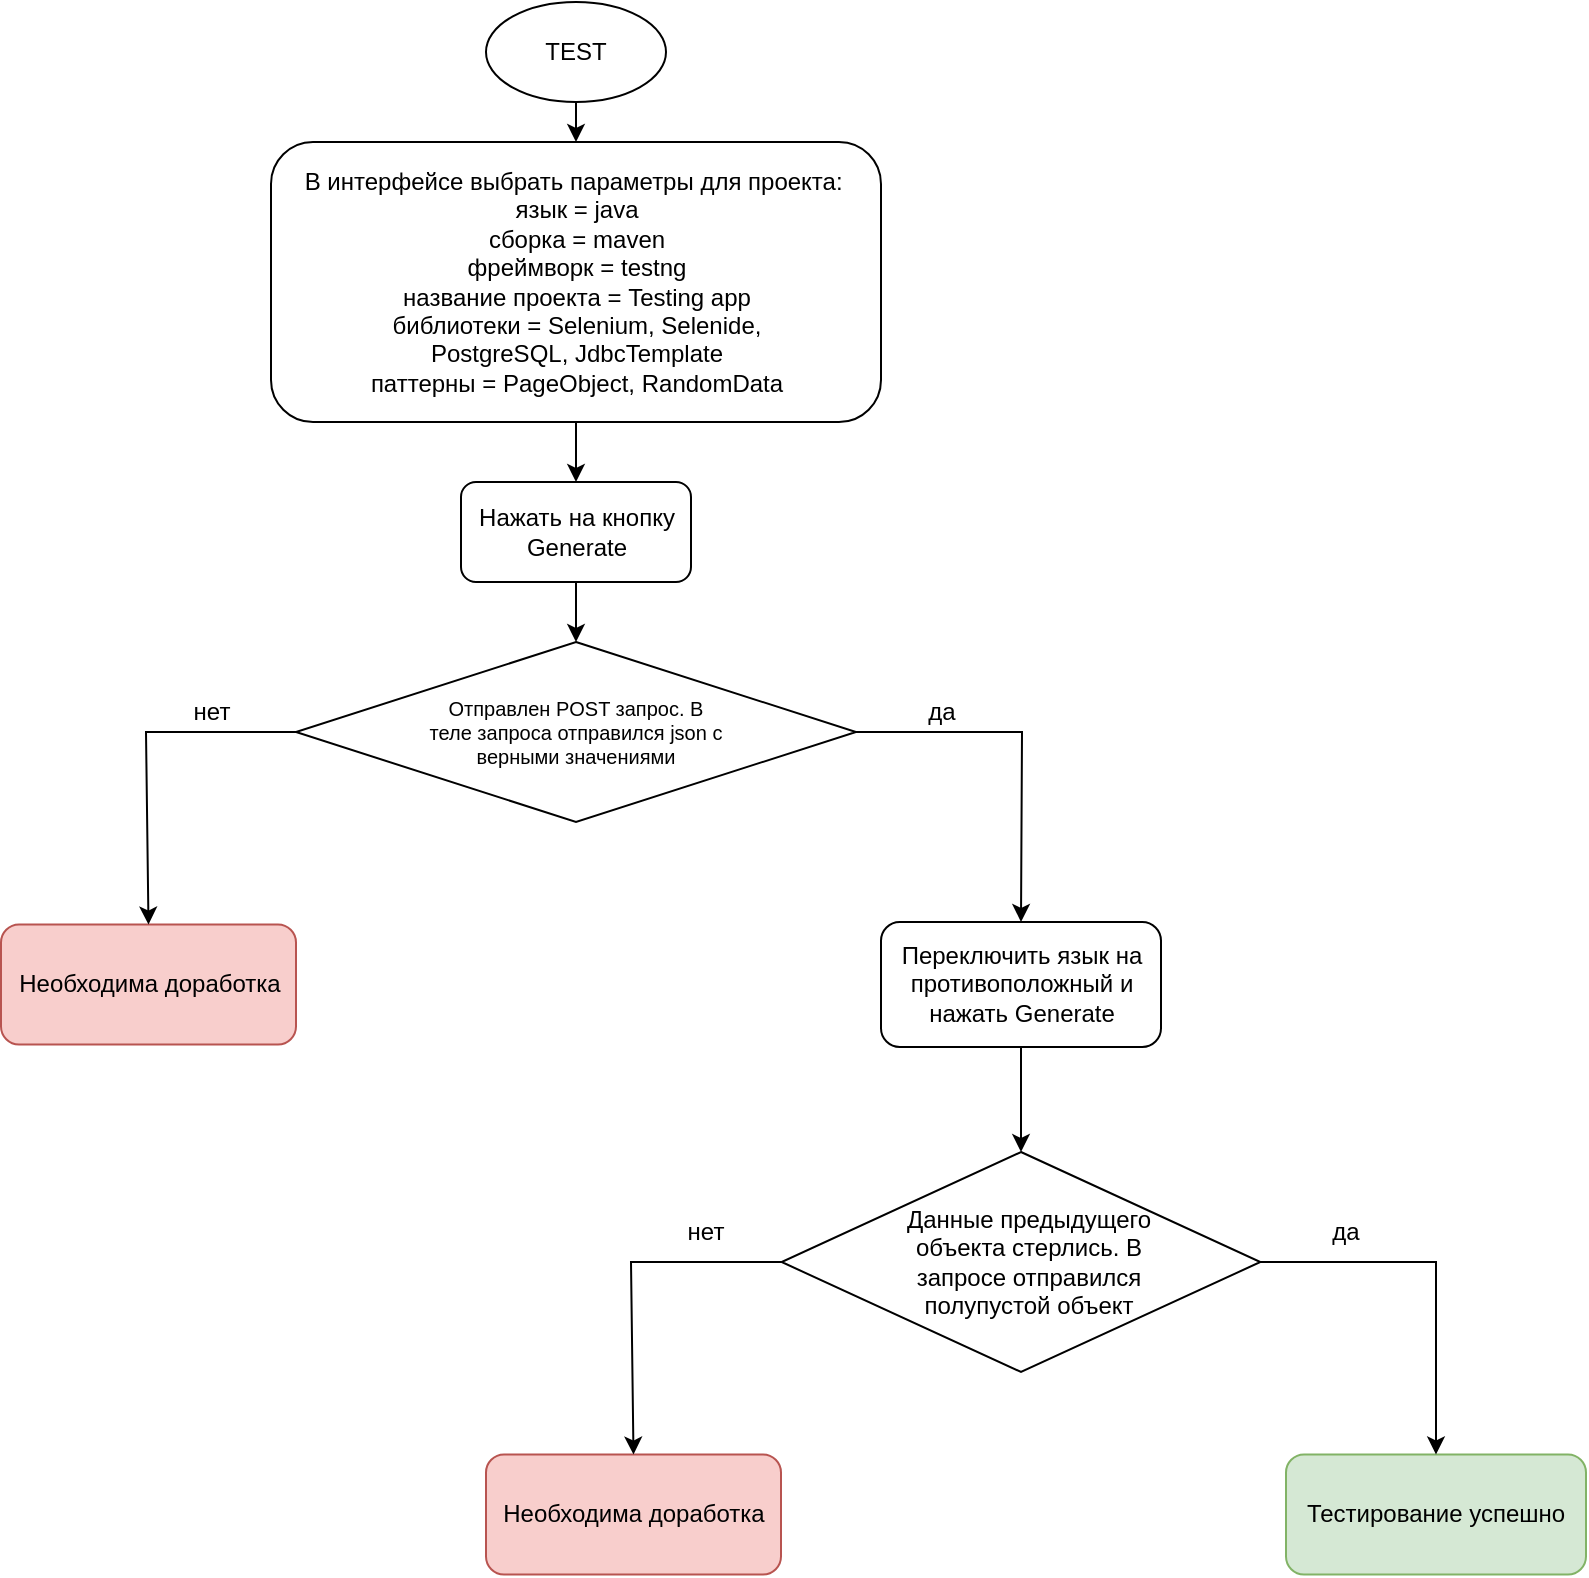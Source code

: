 <mxfile version="24.2.7" type="github">
  <diagram name="Страница — 1" id="Xx0sGM4smdRxmZy-ek6D">
    <mxGraphModel dx="1750" dy="928" grid="1" gridSize="10" guides="1" tooltips="1" connect="1" arrows="1" fold="1" page="1" pageScale="1" pageWidth="827" pageHeight="1169" math="0" shadow="0">
      <root>
        <mxCell id="0" />
        <mxCell id="1" parent="0" />
        <mxCell id="c2bBfgOg52leXhFwJ51y-1" value="TEST" style="ellipse;whiteSpace=wrap;html=1;" vertex="1" parent="1">
          <mxGeometry x="320" y="110" width="90" height="50" as="geometry" />
        </mxCell>
        <mxCell id="c2bBfgOg52leXhFwJ51y-2" value="В интерфейсе выбрать параметры для проекта:&amp;nbsp;&lt;br&gt;язык = java&lt;div&gt;сборка = maven&lt;/div&gt;&lt;div&gt;фреймворк = testng&lt;/div&gt;&lt;div&gt;название проекта = Testing app&lt;/div&gt;&lt;div&gt;библиотеки = Selenium, Selenide, PostgreSQL,&amp;nbsp;JdbcTemplate&lt;/div&gt;&lt;div&gt;паттерны = PageObject, RandomData&lt;/div&gt;" style="rounded=1;whiteSpace=wrap;html=1;" vertex="1" parent="1">
          <mxGeometry x="212.5" y="180" width="305" height="140" as="geometry" />
        </mxCell>
        <mxCell id="c2bBfgOg52leXhFwJ51y-3" value="Нажать на кнопку&lt;div&gt;Generate&lt;/div&gt;" style="rounded=1;whiteSpace=wrap;html=1;" vertex="1" parent="1">
          <mxGeometry x="307.5" y="350" width="115" height="50" as="geometry" />
        </mxCell>
        <mxCell id="c2bBfgOg52leXhFwJ51y-4" value="" style="endArrow=classic;html=1;rounded=0;exitX=0.5;exitY=1;exitDx=0;exitDy=0;entryX=0.5;entryY=0;entryDx=0;entryDy=0;" edge="1" parent="1" source="c2bBfgOg52leXhFwJ51y-1" target="c2bBfgOg52leXhFwJ51y-2">
          <mxGeometry width="50" height="50" relative="1" as="geometry">
            <mxPoint x="350" y="310" as="sourcePoint" />
            <mxPoint x="400" y="260" as="targetPoint" />
          </mxGeometry>
        </mxCell>
        <mxCell id="c2bBfgOg52leXhFwJ51y-5" value="" style="endArrow=classic;html=1;rounded=0;exitX=0.5;exitY=1;exitDx=0;exitDy=0;entryX=0.5;entryY=0;entryDx=0;entryDy=0;" edge="1" parent="1" source="c2bBfgOg52leXhFwJ51y-2" target="c2bBfgOg52leXhFwJ51y-3">
          <mxGeometry width="50" height="50" relative="1" as="geometry">
            <mxPoint x="350" y="390" as="sourcePoint" />
            <mxPoint x="400" y="340" as="targetPoint" />
          </mxGeometry>
        </mxCell>
        <mxCell id="c2bBfgOg52leXhFwJ51y-6" value="&lt;div style=&quot;font-size: 10px;&quot;&gt;&lt;br&gt;&lt;/div&gt;" style="rhombus;whiteSpace=wrap;html=1;" vertex="1" parent="1">
          <mxGeometry x="225" y="430" width="280" height="90" as="geometry" />
        </mxCell>
        <mxCell id="c2bBfgOg52leXhFwJ51y-7" value="&lt;div style=&quot;font-size: 10px;&quot;&gt;Отправлен POST запрос. В теле запроса отправился json с верными значениями&lt;/div&gt;" style="text;html=1;align=center;verticalAlign=middle;whiteSpace=wrap;rounded=0;" vertex="1" parent="1">
          <mxGeometry x="290" y="460" width="150" height="30" as="geometry" />
        </mxCell>
        <mxCell id="c2bBfgOg52leXhFwJ51y-8" value="" style="endArrow=classic;html=1;rounded=0;exitX=0.5;exitY=1;exitDx=0;exitDy=0;entryX=0.5;entryY=0;entryDx=0;entryDy=0;" edge="1" parent="1" source="c2bBfgOg52leXhFwJ51y-3" target="c2bBfgOg52leXhFwJ51y-6">
          <mxGeometry width="50" height="50" relative="1" as="geometry">
            <mxPoint x="340" y="380" as="sourcePoint" />
            <mxPoint x="390" y="330" as="targetPoint" />
          </mxGeometry>
        </mxCell>
        <mxCell id="c2bBfgOg52leXhFwJ51y-9" value="Переключить язык на противоположный и нажать Generate" style="rounded=1;whiteSpace=wrap;html=1;" vertex="1" parent="1">
          <mxGeometry x="517.5" y="570" width="140" height="62.5" as="geometry" />
        </mxCell>
        <mxCell id="c2bBfgOg52leXhFwJ51y-10" value="Необходима доработка" style="rounded=1;whiteSpace=wrap;html=1;fillColor=#f8cecc;strokeColor=#b85450;" vertex="1" parent="1">
          <mxGeometry x="77.5" y="571.25" width="147.5" height="60" as="geometry" />
        </mxCell>
        <mxCell id="c2bBfgOg52leXhFwJ51y-11" value="" style="endArrow=classic;html=1;rounded=0;exitX=0;exitY=0.5;exitDx=0;exitDy=0;entryX=0.5;entryY=0;entryDx=0;entryDy=0;" edge="1" parent="1" source="c2bBfgOg52leXhFwJ51y-6" target="c2bBfgOg52leXhFwJ51y-10">
          <mxGeometry width="50" height="50" relative="1" as="geometry">
            <mxPoint x="390" y="550" as="sourcePoint" />
            <mxPoint x="440" y="500" as="targetPoint" />
            <Array as="points">
              <mxPoint x="150" y="475" />
            </Array>
          </mxGeometry>
        </mxCell>
        <mxCell id="c2bBfgOg52leXhFwJ51y-12" value="" style="endArrow=classic;html=1;rounded=0;exitX=1;exitY=0.5;exitDx=0;exitDy=0;entryX=0.5;entryY=0;entryDx=0;entryDy=0;" edge="1" parent="1" source="c2bBfgOg52leXhFwJ51y-6" target="c2bBfgOg52leXhFwJ51y-9">
          <mxGeometry width="50" height="50" relative="1" as="geometry">
            <mxPoint x="400" y="500" as="sourcePoint" />
            <mxPoint x="560" y="490" as="targetPoint" />
            <Array as="points">
              <mxPoint x="588" y="475" />
            </Array>
          </mxGeometry>
        </mxCell>
        <mxCell id="c2bBfgOg52leXhFwJ51y-13" value="" style="rhombus;whiteSpace=wrap;html=1;" vertex="1" parent="1">
          <mxGeometry x="467.82" y="685" width="239.37" height="110" as="geometry" />
        </mxCell>
        <mxCell id="c2bBfgOg52leXhFwJ51y-14" value="Данные предыдущего объекта стерлись. В запросе отправился полупустой объект" style="text;html=1;align=center;verticalAlign=middle;whiteSpace=wrap;rounded=0;" vertex="1" parent="1">
          <mxGeometry x="525" y="725" width="132.5" height="30" as="geometry" />
        </mxCell>
        <mxCell id="c2bBfgOg52leXhFwJ51y-15" value="Необходима доработка" style="rounded=1;whiteSpace=wrap;html=1;fillColor=#f8cecc;strokeColor=#b85450;" vertex="1" parent="1">
          <mxGeometry x="320" y="836.25" width="147.5" height="60" as="geometry" />
        </mxCell>
        <mxCell id="c2bBfgOg52leXhFwJ51y-16" value="" style="endArrow=classic;html=1;rounded=0;exitX=0;exitY=0.5;exitDx=0;exitDy=0;entryX=0.5;entryY=0;entryDx=0;entryDy=0;" edge="1" parent="1" target="c2bBfgOg52leXhFwJ51y-15" source="c2bBfgOg52leXhFwJ51y-13">
          <mxGeometry width="50" height="50" relative="1" as="geometry">
            <mxPoint x="467.5" y="740" as="sourcePoint" />
            <mxPoint x="682.5" y="765" as="targetPoint" />
            <Array as="points">
              <mxPoint x="392.5" y="740" />
            </Array>
          </mxGeometry>
        </mxCell>
        <mxCell id="c2bBfgOg52leXhFwJ51y-17" value="" style="endArrow=classic;html=1;rounded=0;exitX=0.5;exitY=1;exitDx=0;exitDy=0;entryX=0.5;entryY=0;entryDx=0;entryDy=0;" edge="1" parent="1" source="c2bBfgOg52leXhFwJ51y-9" target="c2bBfgOg52leXhFwJ51y-13">
          <mxGeometry width="50" height="50" relative="1" as="geometry">
            <mxPoint x="470" y="650" as="sourcePoint" />
            <mxPoint x="520" y="600" as="targetPoint" />
          </mxGeometry>
        </mxCell>
        <mxCell id="c2bBfgOg52leXhFwJ51y-18" value="Тестирование успешно" style="rounded=1;whiteSpace=wrap;html=1;fillColor=#d5e8d4;strokeColor=#82b366;" vertex="1" parent="1">
          <mxGeometry x="720" y="836.25" width="150" height="60" as="geometry" />
        </mxCell>
        <mxCell id="c2bBfgOg52leXhFwJ51y-19" value="" style="endArrow=classic;html=1;rounded=0;exitX=1;exitY=0.5;exitDx=0;exitDy=0;entryX=0.5;entryY=0;entryDx=0;entryDy=0;" edge="1" parent="1" source="c2bBfgOg52leXhFwJ51y-13" target="c2bBfgOg52leXhFwJ51y-18">
          <mxGeometry width="50" height="50" relative="1" as="geometry">
            <mxPoint x="520" y="700" as="sourcePoint" />
            <mxPoint x="570" y="650" as="targetPoint" />
            <Array as="points">
              <mxPoint x="795" y="740" />
            </Array>
          </mxGeometry>
        </mxCell>
        <mxCell id="c2bBfgOg52leXhFwJ51y-20" value="нет" style="text;html=1;align=center;verticalAlign=middle;whiteSpace=wrap;rounded=0;" vertex="1" parent="1">
          <mxGeometry x="152.5" y="450" width="60" height="30" as="geometry" />
        </mxCell>
        <mxCell id="c2bBfgOg52leXhFwJ51y-21" value="да" style="text;html=1;align=center;verticalAlign=middle;whiteSpace=wrap;rounded=0;" vertex="1" parent="1">
          <mxGeometry x="517.5" y="450" width="60" height="30" as="geometry" />
        </mxCell>
        <mxCell id="c2bBfgOg52leXhFwJ51y-22" value="нет" style="text;html=1;align=center;verticalAlign=middle;whiteSpace=wrap;rounded=0;" vertex="1" parent="1">
          <mxGeometry x="400" y="710" width="60" height="30" as="geometry" />
        </mxCell>
        <mxCell id="c2bBfgOg52leXhFwJ51y-23" value="да" style="text;html=1;align=center;verticalAlign=middle;whiteSpace=wrap;rounded=0;" vertex="1" parent="1">
          <mxGeometry x="720" y="710" width="60" height="30" as="geometry" />
        </mxCell>
      </root>
    </mxGraphModel>
  </diagram>
</mxfile>
